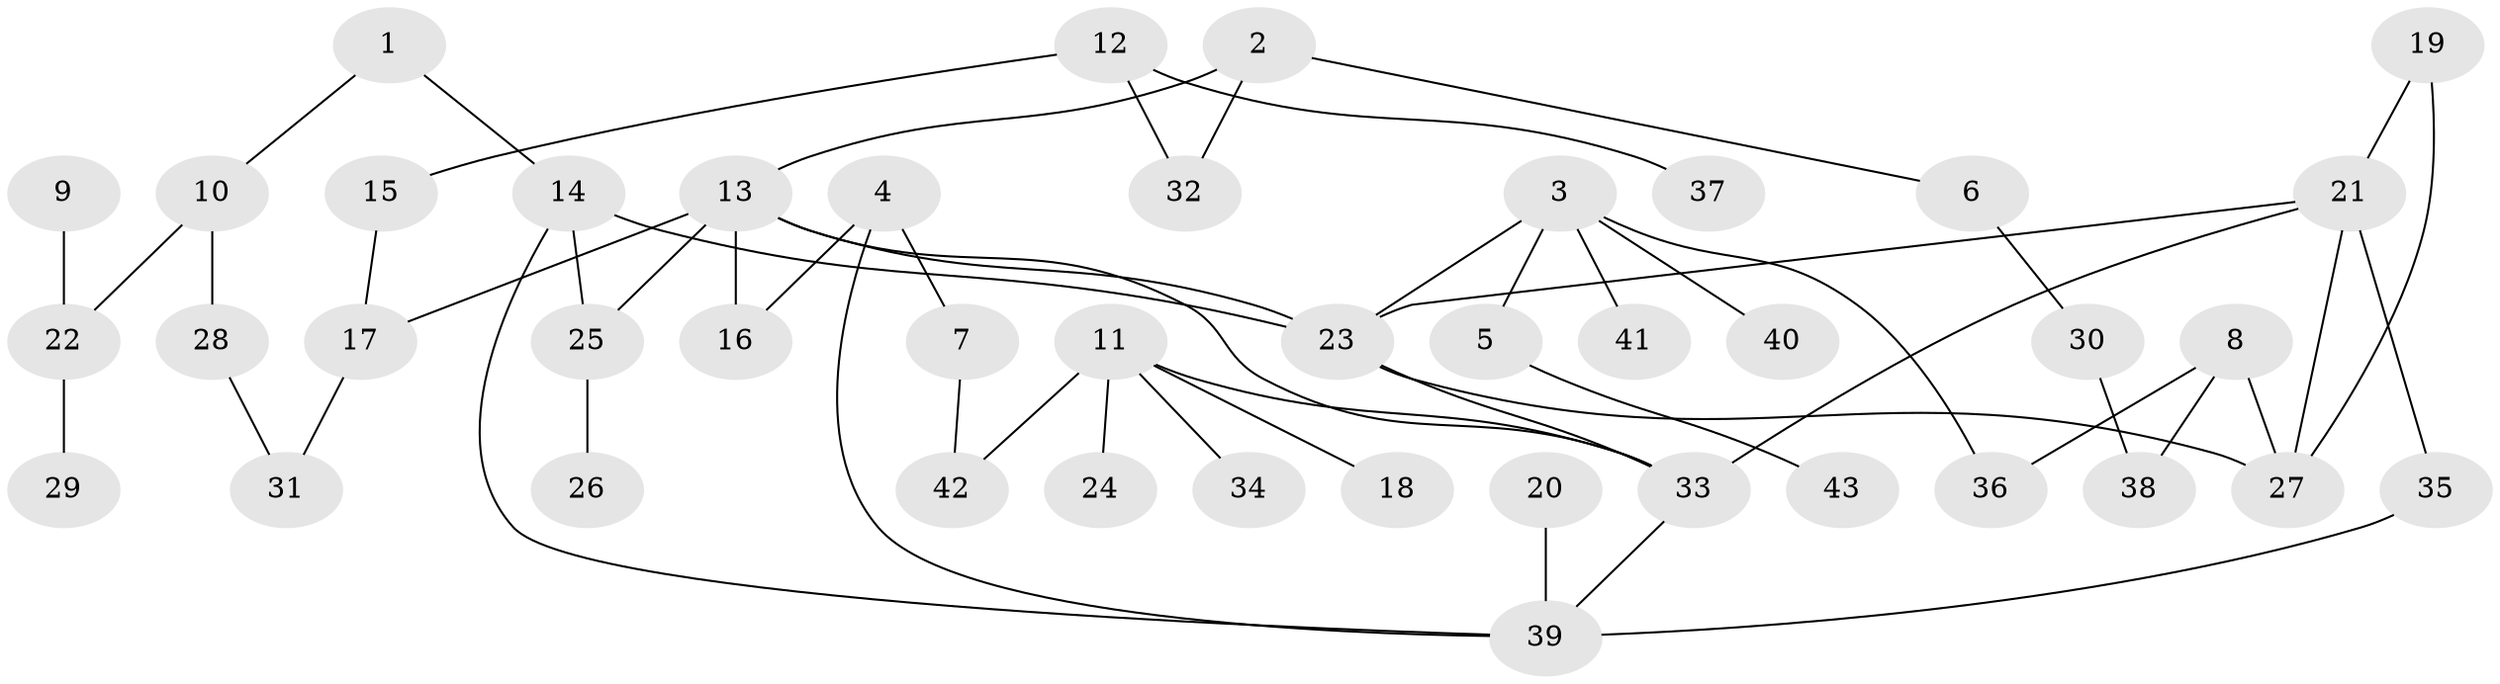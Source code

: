 // original degree distribution, {6: 0.02830188679245283, 7: 0.009433962264150943, 5: 0.018867924528301886, 2: 0.29245283018867924, 4: 0.05660377358490566, 3: 0.24528301886792453, 1: 0.3490566037735849}
// Generated by graph-tools (version 1.1) at 2025/36/03/04/25 23:36:01]
// undirected, 43 vertices, 55 edges
graph export_dot {
  node [color=gray90,style=filled];
  1;
  2;
  3;
  4;
  5;
  6;
  7;
  8;
  9;
  10;
  11;
  12;
  13;
  14;
  15;
  16;
  17;
  18;
  19;
  20;
  21;
  22;
  23;
  24;
  25;
  26;
  27;
  28;
  29;
  30;
  31;
  32;
  33;
  34;
  35;
  36;
  37;
  38;
  39;
  40;
  41;
  42;
  43;
  1 -- 10 [weight=1.0];
  1 -- 14 [weight=1.0];
  2 -- 6 [weight=1.0];
  2 -- 13 [weight=1.0];
  2 -- 32 [weight=1.0];
  3 -- 5 [weight=1.0];
  3 -- 23 [weight=1.0];
  3 -- 36 [weight=1.0];
  3 -- 40 [weight=1.0];
  3 -- 41 [weight=1.0];
  4 -- 7 [weight=1.0];
  4 -- 16 [weight=1.0];
  4 -- 39 [weight=1.0];
  5 -- 43 [weight=1.0];
  6 -- 30 [weight=1.0];
  7 -- 42 [weight=1.0];
  8 -- 27 [weight=1.0];
  8 -- 36 [weight=1.0];
  8 -- 38 [weight=1.0];
  9 -- 22 [weight=1.0];
  10 -- 22 [weight=1.0];
  10 -- 28 [weight=1.0];
  11 -- 18 [weight=1.0];
  11 -- 24 [weight=1.0];
  11 -- 33 [weight=1.0];
  11 -- 34 [weight=1.0];
  11 -- 42 [weight=1.0];
  12 -- 15 [weight=1.0];
  12 -- 32 [weight=1.0];
  12 -- 37 [weight=1.0];
  13 -- 16 [weight=1.0];
  13 -- 17 [weight=1.0];
  13 -- 23 [weight=1.0];
  13 -- 25 [weight=1.0];
  13 -- 33 [weight=1.0];
  14 -- 23 [weight=1.0];
  14 -- 25 [weight=1.0];
  14 -- 39 [weight=1.0];
  15 -- 17 [weight=1.0];
  17 -- 31 [weight=1.0];
  19 -- 21 [weight=1.0];
  19 -- 27 [weight=1.0];
  20 -- 39 [weight=1.0];
  21 -- 23 [weight=1.0];
  21 -- 27 [weight=1.0];
  21 -- 33 [weight=1.0];
  21 -- 35 [weight=1.0];
  22 -- 29 [weight=1.0];
  23 -- 27 [weight=1.0];
  23 -- 33 [weight=1.0];
  25 -- 26 [weight=1.0];
  28 -- 31 [weight=1.0];
  30 -- 38 [weight=1.0];
  33 -- 39 [weight=1.0];
  35 -- 39 [weight=1.0];
}
